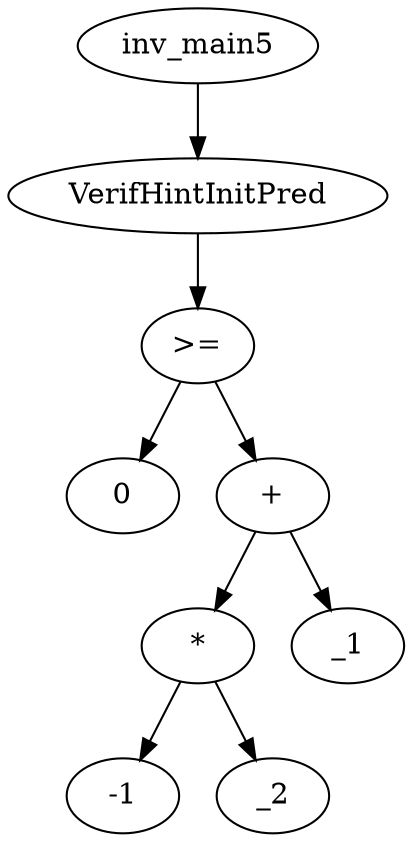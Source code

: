 digraph dag {
0 [label="inv_main5"];
1 [label="VerifHintInitPred"];
2 [label=">="];
3 [label="0"];
4 [label="+"];
5 [label="*"];
6 [label="-1"];
7 [label="_2"];
8 [label="_1"];
0->1
1->2
2->4
2 -> 3
4->5
4 -> 8
5->7
5 -> 6
}
